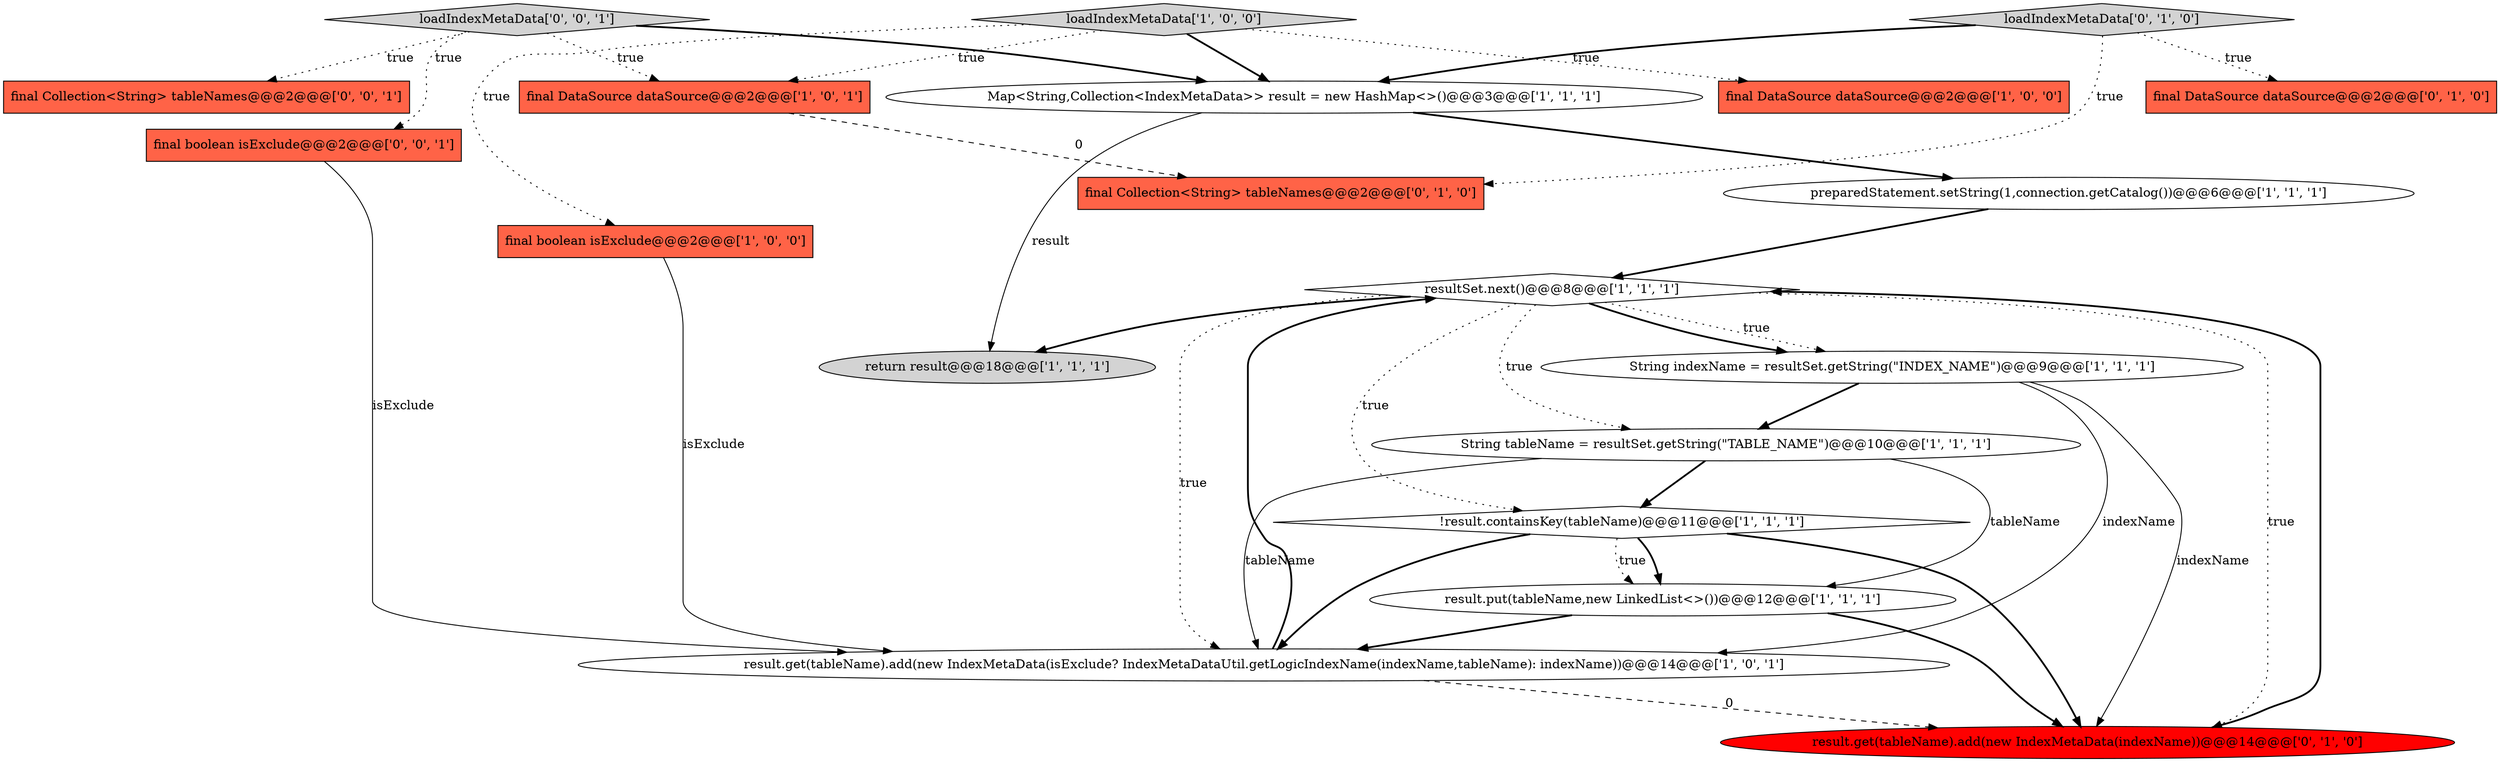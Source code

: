 digraph {
11 [style = filled, label = "preparedStatement.setString(1,connection.getCatalog())@@@6@@@['1', '1', '1']", fillcolor = white, shape = ellipse image = "AAA0AAABBB1BBB"];
3 [style = filled, label = "!result.containsKey(tableName)@@@11@@@['1', '1', '1']", fillcolor = white, shape = diamond image = "AAA0AAABBB1BBB"];
1 [style = filled, label = "result.put(tableName,new LinkedList<>())@@@12@@@['1', '1', '1']", fillcolor = white, shape = ellipse image = "AAA0AAABBB1BBB"];
8 [style = filled, label = "Map<String,Collection<IndexMetaData>> result = new HashMap<>()@@@3@@@['1', '1', '1']", fillcolor = white, shape = ellipse image = "AAA0AAABBB1BBB"];
13 [style = filled, label = "final DataSource dataSource@@@2@@@['0', '1', '0']", fillcolor = tomato, shape = box image = "AAA0AAABBB2BBB"];
14 [style = filled, label = "result.get(tableName).add(new IndexMetaData(indexName))@@@14@@@['0', '1', '0']", fillcolor = red, shape = ellipse image = "AAA1AAABBB2BBB"];
10 [style = filled, label = "return result@@@18@@@['1', '1', '1']", fillcolor = lightgray, shape = ellipse image = "AAA0AAABBB1BBB"];
5 [style = filled, label = "loadIndexMetaData['1', '0', '0']", fillcolor = lightgray, shape = diamond image = "AAA0AAABBB1BBB"];
2 [style = filled, label = "String tableName = resultSet.getString(\"TABLE_NAME\")@@@10@@@['1', '1', '1']", fillcolor = white, shape = ellipse image = "AAA0AAABBB1BBB"];
17 [style = filled, label = "final Collection<String> tableNames@@@2@@@['0', '0', '1']", fillcolor = tomato, shape = box image = "AAA0AAABBB3BBB"];
18 [style = filled, label = "loadIndexMetaData['0', '0', '1']", fillcolor = lightgray, shape = diamond image = "AAA0AAABBB3BBB"];
15 [style = filled, label = "final Collection<String> tableNames@@@2@@@['0', '1', '0']", fillcolor = tomato, shape = box image = "AAA1AAABBB2BBB"];
7 [style = filled, label = "final DataSource dataSource@@@2@@@['1', '0', '0']", fillcolor = tomato, shape = box image = "AAA0AAABBB1BBB"];
6 [style = filled, label = "resultSet.next()@@@8@@@['1', '1', '1']", fillcolor = white, shape = diamond image = "AAA0AAABBB1BBB"];
12 [style = filled, label = "final DataSource dataSource@@@2@@@['1', '0', '1']", fillcolor = tomato, shape = box image = "AAA0AAABBB1BBB"];
19 [style = filled, label = "final boolean isExclude@@@2@@@['0', '0', '1']", fillcolor = tomato, shape = box image = "AAA0AAABBB3BBB"];
4 [style = filled, label = "final boolean isExclude@@@2@@@['1', '0', '0']", fillcolor = tomato, shape = box image = "AAA0AAABBB1BBB"];
9 [style = filled, label = "String indexName = resultSet.getString(\"INDEX_NAME\")@@@9@@@['1', '1', '1']", fillcolor = white, shape = ellipse image = "AAA0AAABBB1BBB"];
0 [style = filled, label = "result.get(tableName).add(new IndexMetaData(isExclude? IndexMetaDataUtil.getLogicIndexName(indexName,tableName): indexName))@@@14@@@['1', '0', '1']", fillcolor = white, shape = ellipse image = "AAA0AAABBB1BBB"];
16 [style = filled, label = "loadIndexMetaData['0', '1', '0']", fillcolor = lightgray, shape = diamond image = "AAA0AAABBB2BBB"];
5->8 [style = bold, label=""];
19->0 [style = solid, label="isExclude"];
3->1 [style = bold, label=""];
16->8 [style = bold, label=""];
8->10 [style = solid, label="result"];
16->13 [style = dotted, label="true"];
9->2 [style = bold, label=""];
0->6 [style = bold, label=""];
2->3 [style = bold, label=""];
11->6 [style = bold, label=""];
3->14 [style = bold, label=""];
2->1 [style = solid, label="tableName"];
18->19 [style = dotted, label="true"];
1->0 [style = bold, label=""];
2->0 [style = solid, label="tableName"];
5->12 [style = dotted, label="true"];
9->14 [style = solid, label="indexName"];
3->0 [style = bold, label=""];
5->4 [style = dotted, label="true"];
4->0 [style = solid, label="isExclude"];
0->14 [style = dashed, label="0"];
6->14 [style = dotted, label="true"];
6->2 [style = dotted, label="true"];
18->12 [style = dotted, label="true"];
6->9 [style = dotted, label="true"];
5->7 [style = dotted, label="true"];
6->10 [style = bold, label=""];
12->15 [style = dashed, label="0"];
9->0 [style = solid, label="indexName"];
1->14 [style = bold, label=""];
18->8 [style = bold, label=""];
18->17 [style = dotted, label="true"];
6->0 [style = dotted, label="true"];
6->9 [style = bold, label=""];
6->3 [style = dotted, label="true"];
8->11 [style = bold, label=""];
3->1 [style = dotted, label="true"];
14->6 [style = bold, label=""];
16->15 [style = dotted, label="true"];
}
